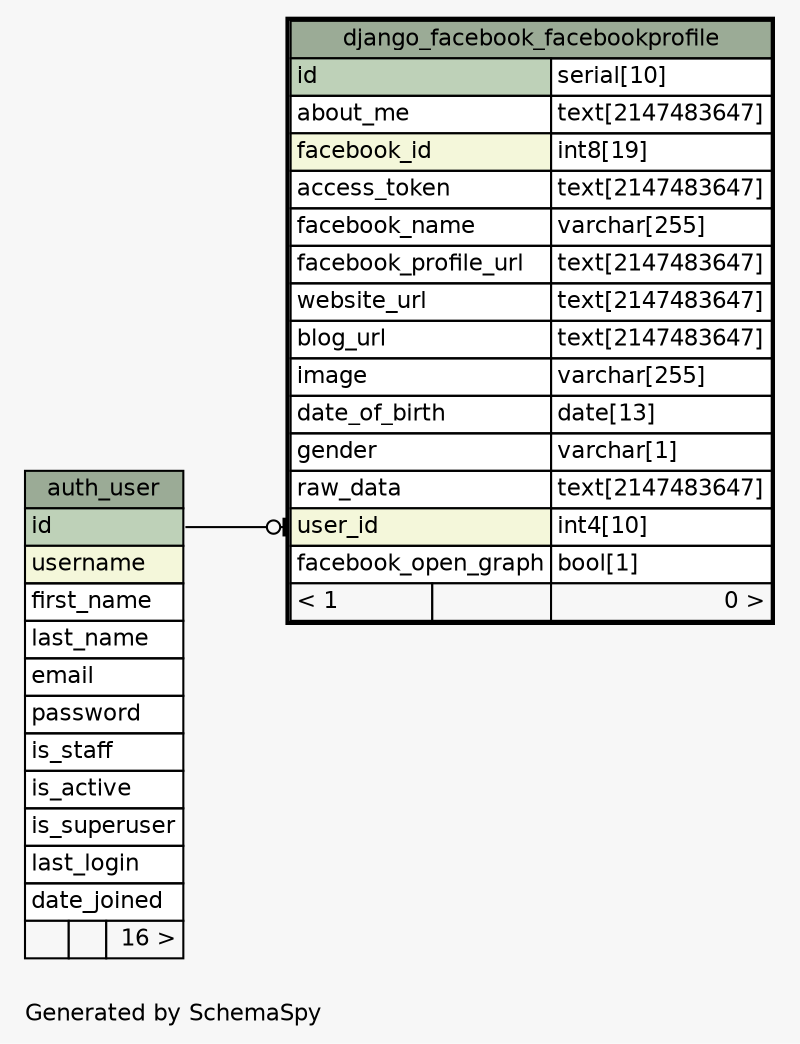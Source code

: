// dot 2.36.0 on Linux 3.17.0-rc4-a1
// SchemaSpy rev 590
digraph "oneDegreeRelationshipsDiagram" {
  graph [
    rankdir="RL"
    bgcolor="#f7f7f7"
    label="\nGenerated by SchemaSpy"
    labeljust="l"
    nodesep="0.18"
    ranksep="0.46"
    fontname="Helvetica"
    fontsize="11"
  ];
  node [
    fontname="Helvetica"
    fontsize="11"
    shape="plaintext"
  ];
  edge [
    arrowsize="0.8"
  ];
  "django_facebook_facebookprofile":"user_id":w -> "auth_user":"id":e [arrowhead=none dir=back arrowtail=teeodot];
  "auth_user" [
    label=<
    <TABLE BORDER="0" CELLBORDER="1" CELLSPACING="0" BGCOLOR="#ffffff">
      <TR><TD COLSPAN="3" BGCOLOR="#9bab96" ALIGN="CENTER">auth_user</TD></TR>
      <TR><TD PORT="id" COLSPAN="3" BGCOLOR="#bed1b8" ALIGN="LEFT">id</TD></TR>
      <TR><TD PORT="username" COLSPAN="3" BGCOLOR="#f4f7da" ALIGN="LEFT">username</TD></TR>
      <TR><TD PORT="first_name" COLSPAN="3" ALIGN="LEFT">first_name</TD></TR>
      <TR><TD PORT="last_name" COLSPAN="3" ALIGN="LEFT">last_name</TD></TR>
      <TR><TD PORT="email" COLSPAN="3" ALIGN="LEFT">email</TD></TR>
      <TR><TD PORT="password" COLSPAN="3" ALIGN="LEFT">password</TD></TR>
      <TR><TD PORT="is_staff" COLSPAN="3" ALIGN="LEFT">is_staff</TD></TR>
      <TR><TD PORT="is_active" COLSPAN="3" ALIGN="LEFT">is_active</TD></TR>
      <TR><TD PORT="is_superuser" COLSPAN="3" ALIGN="LEFT">is_superuser</TD></TR>
      <TR><TD PORT="last_login" COLSPAN="3" ALIGN="LEFT">last_login</TD></TR>
      <TR><TD PORT="date_joined" COLSPAN="3" ALIGN="LEFT">date_joined</TD></TR>
      <TR><TD ALIGN="LEFT" BGCOLOR="#f7f7f7">  </TD><TD ALIGN="RIGHT" BGCOLOR="#f7f7f7">  </TD><TD ALIGN="RIGHT" BGCOLOR="#f7f7f7">16 &gt;</TD></TR>
    </TABLE>>
    URL="auth_user.html"
    tooltip="auth_user"
  ];
  "django_facebook_facebookprofile" [
    label=<
    <TABLE BORDER="2" CELLBORDER="1" CELLSPACING="0" BGCOLOR="#ffffff">
      <TR><TD COLSPAN="3" BGCOLOR="#9bab96" ALIGN="CENTER">django_facebook_facebookprofile</TD></TR>
      <TR><TD PORT="id" COLSPAN="2" BGCOLOR="#bed1b8" ALIGN="LEFT">id</TD><TD PORT="id.type" ALIGN="LEFT">serial[10]</TD></TR>
      <TR><TD PORT="about_me" COLSPAN="2" ALIGN="LEFT">about_me</TD><TD PORT="about_me.type" ALIGN="LEFT">text[2147483647]</TD></TR>
      <TR><TD PORT="facebook_id" COLSPAN="2" BGCOLOR="#f4f7da" ALIGN="LEFT">facebook_id</TD><TD PORT="facebook_id.type" ALIGN="LEFT">int8[19]</TD></TR>
      <TR><TD PORT="access_token" COLSPAN="2" ALIGN="LEFT">access_token</TD><TD PORT="access_token.type" ALIGN="LEFT">text[2147483647]</TD></TR>
      <TR><TD PORT="facebook_name" COLSPAN="2" ALIGN="LEFT">facebook_name</TD><TD PORT="facebook_name.type" ALIGN="LEFT">varchar[255]</TD></TR>
      <TR><TD PORT="facebook_profile_url" COLSPAN="2" ALIGN="LEFT">facebook_profile_url</TD><TD PORT="facebook_profile_url.type" ALIGN="LEFT">text[2147483647]</TD></TR>
      <TR><TD PORT="website_url" COLSPAN="2" ALIGN="LEFT">website_url</TD><TD PORT="website_url.type" ALIGN="LEFT">text[2147483647]</TD></TR>
      <TR><TD PORT="blog_url" COLSPAN="2" ALIGN="LEFT">blog_url</TD><TD PORT="blog_url.type" ALIGN="LEFT">text[2147483647]</TD></TR>
      <TR><TD PORT="image" COLSPAN="2" ALIGN="LEFT">image</TD><TD PORT="image.type" ALIGN="LEFT">varchar[255]</TD></TR>
      <TR><TD PORT="date_of_birth" COLSPAN="2" ALIGN="LEFT">date_of_birth</TD><TD PORT="date_of_birth.type" ALIGN="LEFT">date[13]</TD></TR>
      <TR><TD PORT="gender" COLSPAN="2" ALIGN="LEFT">gender</TD><TD PORT="gender.type" ALIGN="LEFT">varchar[1]</TD></TR>
      <TR><TD PORT="raw_data" COLSPAN="2" ALIGN="LEFT">raw_data</TD><TD PORT="raw_data.type" ALIGN="LEFT">text[2147483647]</TD></TR>
      <TR><TD PORT="user_id" COLSPAN="2" BGCOLOR="#f4f7da" ALIGN="LEFT">user_id</TD><TD PORT="user_id.type" ALIGN="LEFT">int4[10]</TD></TR>
      <TR><TD PORT="facebook_open_graph" COLSPAN="2" ALIGN="LEFT">facebook_open_graph</TD><TD PORT="facebook_open_graph.type" ALIGN="LEFT">bool[1]</TD></TR>
      <TR><TD ALIGN="LEFT" BGCOLOR="#f7f7f7">&lt; 1</TD><TD ALIGN="RIGHT" BGCOLOR="#f7f7f7">  </TD><TD ALIGN="RIGHT" BGCOLOR="#f7f7f7">0 &gt;</TD></TR>
    </TABLE>>
    URL="django_facebook_facebookprofile.html"
    tooltip="django_facebook_facebookprofile"
  ];
}
